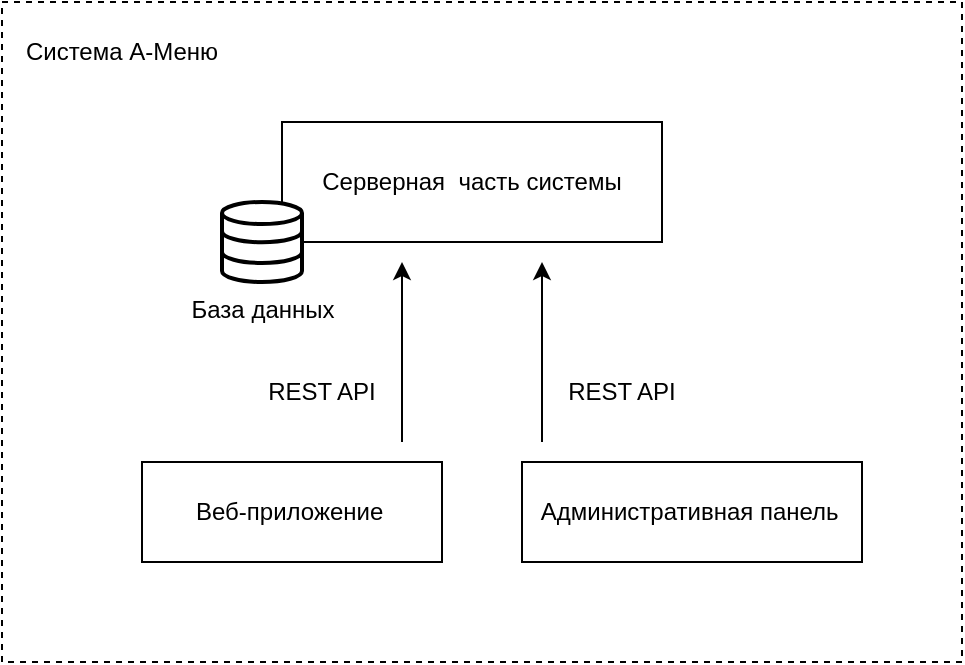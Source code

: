 <mxfile version="20.8.11" type="github">
  <diagram name="Page-1" id="59A19j5Oo2BsVCJGjt83">
    <mxGraphModel dx="778" dy="537" grid="1" gridSize="10" guides="1" tooltips="1" connect="1" arrows="1" fold="1" page="1" pageScale="1" pageWidth="827" pageHeight="1169" math="0" shadow="0">
      <root>
        <mxCell id="0" />
        <mxCell id="1" parent="0" />
        <mxCell id="r0oJ4M7A2-ch-Gi2pdNr-1" value="Серверная &amp;nbsp;часть системы" style="rounded=0;whiteSpace=wrap;html=1;" vertex="1" parent="1">
          <mxGeometry x="340" y="250" width="190" height="60" as="geometry" />
        </mxCell>
        <mxCell id="r0oJ4M7A2-ch-Gi2pdNr-6" value="База данных" style="html=1;verticalLabelPosition=bottom;align=center;labelBackgroundColor=#ffffff;verticalAlign=top;strokeWidth=2;strokeColor=#000000;shadow=0;dashed=0;shape=mxgraph.ios7.icons.data;" vertex="1" parent="1">
          <mxGeometry x="310" y="290" width="40" height="40" as="geometry" />
        </mxCell>
        <mxCell id="r0oJ4M7A2-ch-Gi2pdNr-7" value="Веб-приложение&amp;nbsp;" style="html=1;dashed=0;whitespace=wrap;strokeColor=#000000;" vertex="1" parent="1">
          <mxGeometry x="270" y="420" width="150" height="50" as="geometry" />
        </mxCell>
        <mxCell id="r0oJ4M7A2-ch-Gi2pdNr-8" value="Административная панель&amp;nbsp;" style="html=1;dashed=0;whitespace=wrap;strokeColor=#000000;" vertex="1" parent="1">
          <mxGeometry x="460" y="420" width="170" height="50" as="geometry" />
        </mxCell>
        <mxCell id="r0oJ4M7A2-ch-Gi2pdNr-9" value="" style="endArrow=classic;html=1;rounded=0;" edge="1" parent="1">
          <mxGeometry width="50" height="50" relative="1" as="geometry">
            <mxPoint x="400" y="410" as="sourcePoint" />
            <mxPoint x="400" y="320" as="targetPoint" />
          </mxGeometry>
        </mxCell>
        <mxCell id="r0oJ4M7A2-ch-Gi2pdNr-15" value="" style="rounded=0;whiteSpace=wrap;html=1;strokeColor=#000000;fillColor=none;dashed=1;" vertex="1" parent="1">
          <mxGeometry x="200" y="190" width="480" height="330" as="geometry" />
        </mxCell>
        <mxCell id="r0oJ4M7A2-ch-Gi2pdNr-10" value="" style="endArrow=classic;html=1;rounded=0;" edge="1" parent="1">
          <mxGeometry width="50" height="50" relative="1" as="geometry">
            <mxPoint x="470" y="410" as="sourcePoint" />
            <mxPoint x="470" y="320" as="targetPoint" />
          </mxGeometry>
        </mxCell>
        <mxCell id="r0oJ4M7A2-ch-Gi2pdNr-12" value="REST API" style="text;html=1;strokeColor=none;fillColor=none;align=center;verticalAlign=middle;whiteSpace=wrap;rounded=0;" vertex="1" parent="1">
          <mxGeometry x="330" y="370" width="60" height="30" as="geometry" />
        </mxCell>
        <mxCell id="r0oJ4M7A2-ch-Gi2pdNr-13" value="REST API" style="text;html=1;strokeColor=none;fillColor=none;align=center;verticalAlign=middle;whiteSpace=wrap;rounded=0;" vertex="1" parent="1">
          <mxGeometry x="480" y="370" width="60" height="30" as="geometry" />
        </mxCell>
        <mxCell id="r0oJ4M7A2-ch-Gi2pdNr-17" value="Система А-Меню" style="text;html=1;strokeColor=none;fillColor=none;align=center;verticalAlign=middle;whiteSpace=wrap;rounded=0;" vertex="1" parent="1">
          <mxGeometry x="210" y="200" width="100" height="30" as="geometry" />
        </mxCell>
      </root>
    </mxGraphModel>
  </diagram>
</mxfile>
